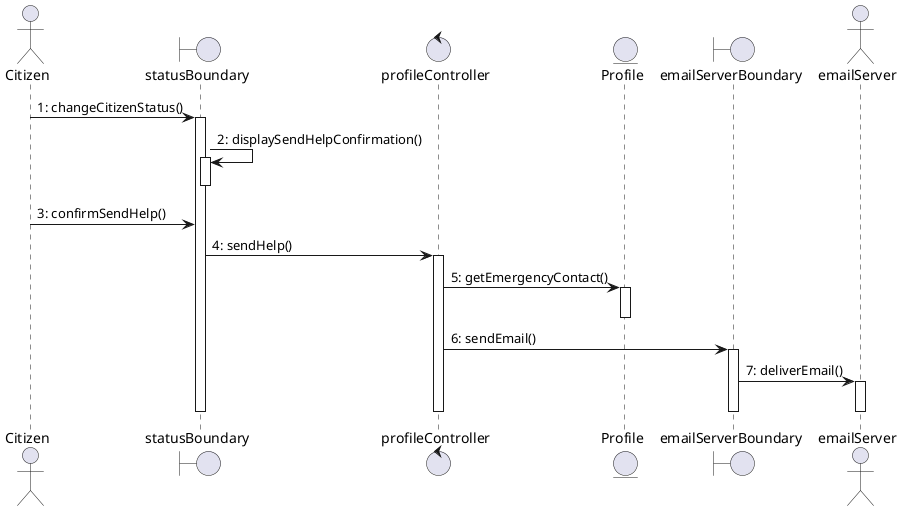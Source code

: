 @startuml

actor Citizen as c
boundary statusBoundary as sb
control profileController as pc
entity Profile as p
boundary emailServerBoundary as eb
actor emailServer as e

c -> sb: 1: changeCitizenStatus()
activate sb
sb -> sb: 2: displaySendHelpConfirmation()
activate sb
deactivate sb
c -> sb: 3: confirmSendHelp()
sb -> pc: 4: sendHelp()
activate pc
pc -> p: 5: getEmergencyContact()
activate p
deactivate p
pc -> eb: 6: sendEmail()
activate eb
eb -> e: 7: deliverEmail()
activate e
deactivate e
deactivate eb
deactivate pc
deactivate sb


@enduml